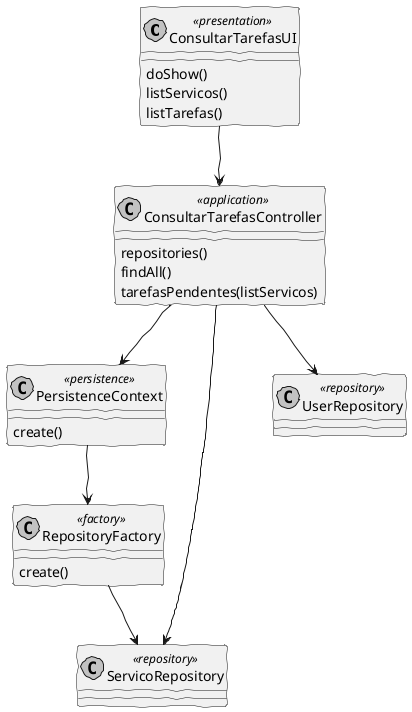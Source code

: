 @startuml
'http://plantuml.com/skinparam.html
skinparam handwritten true
skinparam monochrome true
skinparam packageStyle rect
skinparam defaultFontName FG Virgil
skinparam shadowing false

class ConsultarTarefasUI <<presentation>>
class ConsultarTarefasController <<application>>
class PersistenceContext <<persistence>>
class RepositoryFactory <<factory>>
class ServicoRepository <<repository>>
class UserRepository <<repository>>


ConsultarTarefasUI --> ConsultarTarefasController
ConsultarTarefasUI : doShow()
ConsultarTarefasUI : listServicos()
ConsultarTarefasUI : listTarefas()

ConsultarTarefasController : repositories()
ConsultarTarefasController : findAll()
ConsultarTarefasController : tarefasPendentes(listServicos)

ConsultarTarefasController --> ServicoRepository
ConsultarTarefasController --> UserRepository
ConsultarTarefasController --> PersistenceContext
PersistenceContext --> RepositoryFactory

RepositoryFactory --> ServicoRepository
RepositoryFactory : create()

PersistenceContext : create()

@enduml